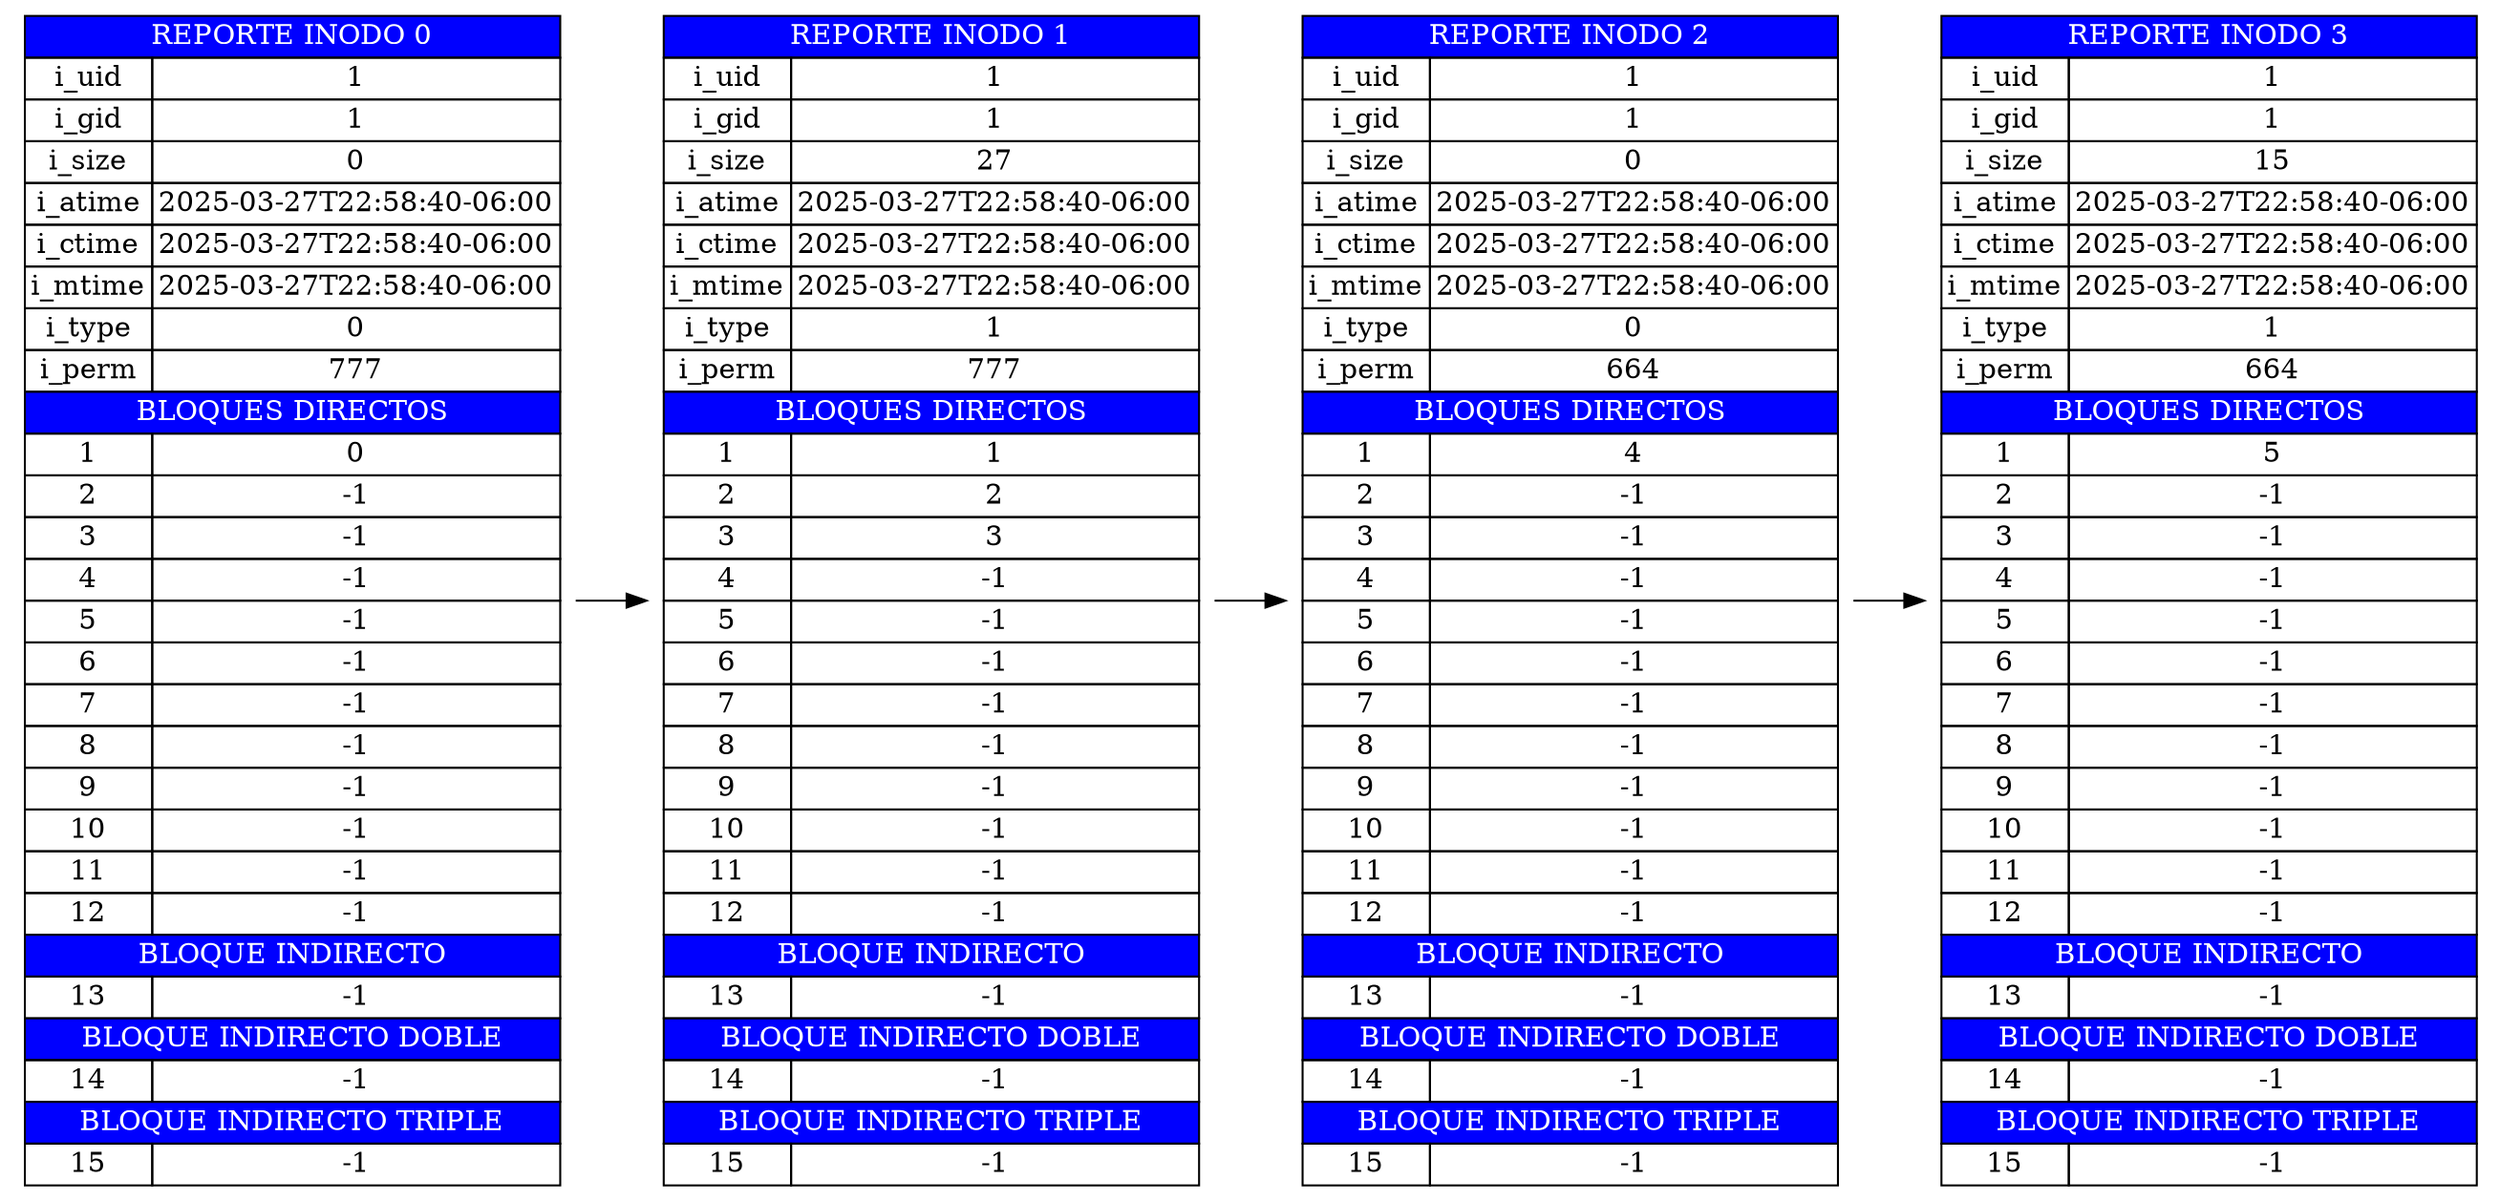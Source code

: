digraph G {
		rankdir=LR;
        node [shape=plaintext]
    inode0 [label=<
            <table border="0" cellborder="1" cellspacing="0">
                <tr><td colspan="2" bgcolor="#0000FF"><font color="white"> REPORTE INODO 0 </font></td></tr>
                <tr><td>i_uid</td><td>1</td></tr>
                <tr><td>i_gid</td><td>1</td></tr>
                <tr><td>i_size</td><td>0</td></tr>
                <tr><td>i_atime</td><td>2025-03-27T22:58:40-06:00</td></tr>
                <tr><td>i_ctime</td><td>2025-03-27T22:58:40-06:00</td></tr>
                <tr><td>i_mtime</td><td>2025-03-27T22:58:40-06:00</td></tr>
                <tr><td>i_type</td><td>0</td></tr>
                <tr><td>i_perm</td><td>777</td></tr>
                <tr><td colspan="2" bgcolor="#0000FF"><font color="white"> BLOQUES DIRECTOS </font></td></tr>
            <tr><td>1</td><td>0</td></tr><tr><td>2</td><td>-1</td></tr><tr><td>3</td><td>-1</td></tr><tr><td>4</td><td>-1</td></tr><tr><td>5</td><td>-1</td></tr><tr><td>6</td><td>-1</td></tr><tr><td>7</td><td>-1</td></tr><tr><td>8</td><td>-1</td></tr><tr><td>9</td><td>-1</td></tr><tr><td>10</td><td>-1</td></tr><tr><td>11</td><td>-1</td></tr><tr><td>12</td><td>-1</td></tr>
                <tr><td colspan="2" bgcolor="#0000FF"><font color="white"> BLOQUE INDIRECTO </font></td></tr>
                <tr><td>13</td><td>-1</td></tr>
                <tr><td colspan="2" bgcolor="#0000FF"><font color="white"> BLOQUE INDIRECTO DOBLE </font></td></tr>
                <tr><td>14</td><td>-1</td></tr>
                <tr><td colspan="2" bgcolor="#0000FF"><font color="white"> BLOQUE INDIRECTO TRIPLE </font></td></tr>
                <tr><td>15</td><td>-1</td></tr>
            </table>>];
        inode0 -> inode1;
inode1 [label=<
            <table border="0" cellborder="1" cellspacing="0">
                <tr><td colspan="2" bgcolor="#0000FF"><font color="white"> REPORTE INODO 1 </font></td></tr>
                <tr><td>i_uid</td><td>1</td></tr>
                <tr><td>i_gid</td><td>1</td></tr>
                <tr><td>i_size</td><td>27</td></tr>
                <tr><td>i_atime</td><td>2025-03-27T22:58:40-06:00</td></tr>
                <tr><td>i_ctime</td><td>2025-03-27T22:58:40-06:00</td></tr>
                <tr><td>i_mtime</td><td>2025-03-27T22:58:40-06:00</td></tr>
                <tr><td>i_type</td><td>1</td></tr>
                <tr><td>i_perm</td><td>777</td></tr>
                <tr><td colspan="2" bgcolor="#0000FF"><font color="white"> BLOQUES DIRECTOS </font></td></tr>
            <tr><td>1</td><td>1</td></tr><tr><td>2</td><td>2</td></tr><tr><td>3</td><td>3</td></tr><tr><td>4</td><td>-1</td></tr><tr><td>5</td><td>-1</td></tr><tr><td>6</td><td>-1</td></tr><tr><td>7</td><td>-1</td></tr><tr><td>8</td><td>-1</td></tr><tr><td>9</td><td>-1</td></tr><tr><td>10</td><td>-1</td></tr><tr><td>11</td><td>-1</td></tr><tr><td>12</td><td>-1</td></tr>
                <tr><td colspan="2" bgcolor="#0000FF"><font color="white"> BLOQUE INDIRECTO </font></td></tr>
                <tr><td>13</td><td>-1</td></tr>
                <tr><td colspan="2" bgcolor="#0000FF"><font color="white"> BLOQUE INDIRECTO DOBLE </font></td></tr>
                <tr><td>14</td><td>-1</td></tr>
                <tr><td colspan="2" bgcolor="#0000FF"><font color="white"> BLOQUE INDIRECTO TRIPLE </font></td></tr>
                <tr><td>15</td><td>-1</td></tr>
            </table>>];
        inode1 -> inode2;
inode2 [label=<
            <table border="0" cellborder="1" cellspacing="0">
                <tr><td colspan="2" bgcolor="#0000FF"><font color="white"> REPORTE INODO 2 </font></td></tr>
                <tr><td>i_uid</td><td>1</td></tr>
                <tr><td>i_gid</td><td>1</td></tr>
                <tr><td>i_size</td><td>0</td></tr>
                <tr><td>i_atime</td><td>2025-03-27T22:58:40-06:00</td></tr>
                <tr><td>i_ctime</td><td>2025-03-27T22:58:40-06:00</td></tr>
                <tr><td>i_mtime</td><td>2025-03-27T22:58:40-06:00</td></tr>
                <tr><td>i_type</td><td>0</td></tr>
                <tr><td>i_perm</td><td>664</td></tr>
                <tr><td colspan="2" bgcolor="#0000FF"><font color="white"> BLOQUES DIRECTOS </font></td></tr>
            <tr><td>1</td><td>4</td></tr><tr><td>2</td><td>-1</td></tr><tr><td>3</td><td>-1</td></tr><tr><td>4</td><td>-1</td></tr><tr><td>5</td><td>-1</td></tr><tr><td>6</td><td>-1</td></tr><tr><td>7</td><td>-1</td></tr><tr><td>8</td><td>-1</td></tr><tr><td>9</td><td>-1</td></tr><tr><td>10</td><td>-1</td></tr><tr><td>11</td><td>-1</td></tr><tr><td>12</td><td>-1</td></tr>
                <tr><td colspan="2" bgcolor="#0000FF"><font color="white"> BLOQUE INDIRECTO </font></td></tr>
                <tr><td>13</td><td>-1</td></tr>
                <tr><td colspan="2" bgcolor="#0000FF"><font color="white"> BLOQUE INDIRECTO DOBLE </font></td></tr>
                <tr><td>14</td><td>-1</td></tr>
                <tr><td colspan="2" bgcolor="#0000FF"><font color="white"> BLOQUE INDIRECTO TRIPLE </font></td></tr>
                <tr><td>15</td><td>-1</td></tr>
            </table>>];
        inode2 -> inode3;
inode3 [label=<
            <table border="0" cellborder="1" cellspacing="0">
                <tr><td colspan="2" bgcolor="#0000FF"><font color="white"> REPORTE INODO 3 </font></td></tr>
                <tr><td>i_uid</td><td>1</td></tr>
                <tr><td>i_gid</td><td>1</td></tr>
                <tr><td>i_size</td><td>15</td></tr>
                <tr><td>i_atime</td><td>2025-03-27T22:58:40-06:00</td></tr>
                <tr><td>i_ctime</td><td>2025-03-27T22:58:40-06:00</td></tr>
                <tr><td>i_mtime</td><td>2025-03-27T22:58:40-06:00</td></tr>
                <tr><td>i_type</td><td>1</td></tr>
                <tr><td>i_perm</td><td>664</td></tr>
                <tr><td colspan="2" bgcolor="#0000FF"><font color="white"> BLOQUES DIRECTOS </font></td></tr>
            <tr><td>1</td><td>5</td></tr><tr><td>2</td><td>-1</td></tr><tr><td>3</td><td>-1</td></tr><tr><td>4</td><td>-1</td></tr><tr><td>5</td><td>-1</td></tr><tr><td>6</td><td>-1</td></tr><tr><td>7</td><td>-1</td></tr><tr><td>8</td><td>-1</td></tr><tr><td>9</td><td>-1</td></tr><tr><td>10</td><td>-1</td></tr><tr><td>11</td><td>-1</td></tr><tr><td>12</td><td>-1</td></tr>
                <tr><td colspan="2" bgcolor="#0000FF"><font color="white"> BLOQUE INDIRECTO </font></td></tr>
                <tr><td>13</td><td>-1</td></tr>
                <tr><td colspan="2" bgcolor="#0000FF"><font color="white"> BLOQUE INDIRECTO DOBLE </font></td></tr>
                <tr><td>14</td><td>-1</td></tr>
                <tr><td colspan="2" bgcolor="#0000FF"><font color="white"> BLOQUE INDIRECTO TRIPLE </font></td></tr>
                <tr><td>15</td><td>-1</td></tr>
            </table>>];
        }